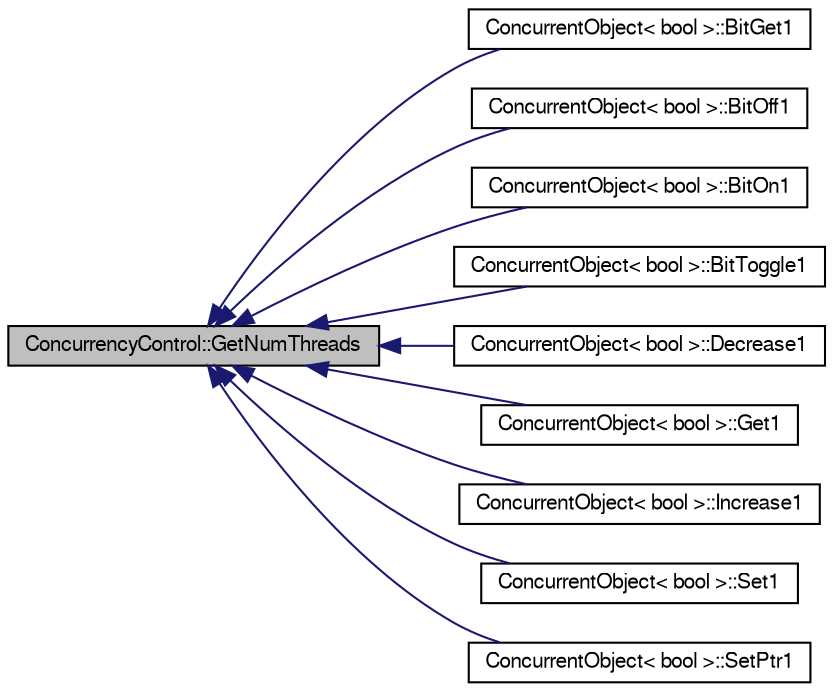 digraph G
{
  edge [fontname="FreeSans",fontsize="10",labelfontname="FreeSans",labelfontsize="10"];
  node [fontname="FreeSans",fontsize="10",shape=record];
  rankdir=LR;
  Node1 [label="ConcurrencyControl::GetNumThreads",height=0.2,width=0.4,color="black", fillcolor="grey75", style="filled" fontcolor="black"];
  Node1 -> Node2 [dir=back,color="midnightblue",fontsize="10",style="solid",fontname="FreeSans"];
  Node2 [label="ConcurrentObject\< bool \>::BitGet1",height=0.2,width=0.4,color="black", fillcolor="white", style="filled",URL="$class_concurrent_object.html#add855305dbaab41ee7a863ac7df71318"];
  Node1 -> Node3 [dir=back,color="midnightblue",fontsize="10",style="solid",fontname="FreeSans"];
  Node3 [label="ConcurrentObject\< bool \>::BitOff1",height=0.2,width=0.4,color="black", fillcolor="white", style="filled",URL="$class_concurrent_object.html#a87eb0fccbebb3dfee6b466df6e22f19e"];
  Node1 -> Node4 [dir=back,color="midnightblue",fontsize="10",style="solid",fontname="FreeSans"];
  Node4 [label="ConcurrentObject\< bool \>::BitOn1",height=0.2,width=0.4,color="black", fillcolor="white", style="filled",URL="$class_concurrent_object.html#af811929b4eeca404e723282abcf0a6b7"];
  Node1 -> Node5 [dir=back,color="midnightblue",fontsize="10",style="solid",fontname="FreeSans"];
  Node5 [label="ConcurrentObject\< bool \>::BitToggle1",height=0.2,width=0.4,color="black", fillcolor="white", style="filled",URL="$class_concurrent_object.html#a231edd677ba0f266ef2ba2f652665fcb"];
  Node1 -> Node6 [dir=back,color="midnightblue",fontsize="10",style="solid",fontname="FreeSans"];
  Node6 [label="ConcurrentObject\< bool \>::Decrease1",height=0.2,width=0.4,color="black", fillcolor="white", style="filled",URL="$class_concurrent_object.html#aa6a8a9a9d741aa97232eb600bbf84a6b"];
  Node1 -> Node7 [dir=back,color="midnightblue",fontsize="10",style="solid",fontname="FreeSans"];
  Node7 [label="ConcurrentObject\< bool \>::Get1",height=0.2,width=0.4,color="black", fillcolor="white", style="filled",URL="$class_concurrent_object.html#a443b1a7eec5d662194846767c4b8b9cf"];
  Node1 -> Node8 [dir=back,color="midnightblue",fontsize="10",style="solid",fontname="FreeSans"];
  Node8 [label="ConcurrentObject\< bool \>::Increase1",height=0.2,width=0.4,color="black", fillcolor="white", style="filled",URL="$class_concurrent_object.html#aefcb26e20e3a570387eb545ffddd0170"];
  Node1 -> Node9 [dir=back,color="midnightblue",fontsize="10",style="solid",fontname="FreeSans"];
  Node9 [label="ConcurrentObject\< bool \>::Set1",height=0.2,width=0.4,color="black", fillcolor="white", style="filled",URL="$class_concurrent_object.html#a99fa686c1846bf4b6e5e07f7a0abde53"];
  Node1 -> Node10 [dir=back,color="midnightblue",fontsize="10",style="solid",fontname="FreeSans"];
  Node10 [label="ConcurrentObject\< bool \>::SetPtr1",height=0.2,width=0.4,color="black", fillcolor="white", style="filled",URL="$class_concurrent_object.html#afaec1d53d762ec644b35b8fe42060673"];
}
